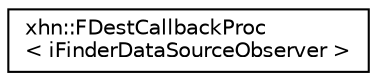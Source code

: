 digraph "Graphical Class Hierarchy"
{
  edge [fontname="Helvetica",fontsize="10",labelfontname="Helvetica",labelfontsize="10"];
  node [fontname="Helvetica",fontsize="10",shape=record];
  rankdir="LR";
  Node1 [label="xhn::FDestCallbackProc\l\< iFinderDataSourceObserver \>",height=0.2,width=0.4,color="black", fillcolor="white", style="filled",URL="$structxhn_1_1_f_dest_callback_proc.html"];
}
